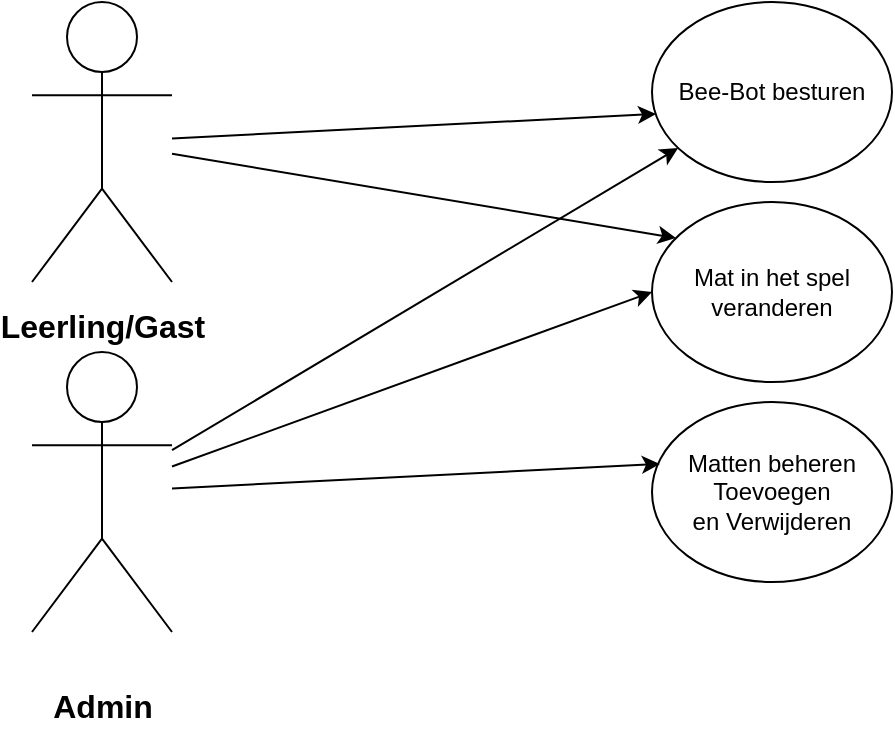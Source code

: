 <mxfile version="14.5.0" type="device"><diagram id="R2lEEEUBdFMjLlhIrx00" name="Page-1"><mxGraphModel dx="1422" dy="707" grid="1" gridSize="10" guides="1" tooltips="1" connect="1" arrows="1" fold="1" page="1" pageScale="1" pageWidth="850" pageHeight="1100" math="0" shadow="0" extFonts="Permanent Marker^https://fonts.googleapis.com/css?family=Permanent+Marker"><root><mxCell id="0"/><mxCell id="1" parent="0"/><object label="Actor" Leerling="" id="htRSiwiwy4oH9dhPjBbc-1"><mxCell style="shape=umlActor;verticalLabelPosition=bottom;verticalAlign=top;html=1;outlineConnect=0;fontFamily=Helvetica;noLabel=1;" vertex="1" parent="1"><mxGeometry x="40" y="40" width="70" height="140" as="geometry"/></mxCell></object><mxCell id="htRSiwiwy4oH9dhPjBbc-2" value="Actor" style="shape=umlActor;verticalLabelPosition=bottom;verticalAlign=top;html=1;outlineConnect=0;noLabel=1;" vertex="1" parent="1"><mxGeometry x="40" y="215" width="70" height="140" as="geometry"/></mxCell><mxCell id="htRSiwiwy4oH9dhPjBbc-5" value="&lt;font style=&quot;font-size: 16px&quot;&gt;Leerling/Gast&lt;/font&gt;" style="text;strokeColor=none;fillColor=none;html=1;fontSize=24;fontStyle=1;verticalAlign=middle;align=center;" vertex="1" parent="1"><mxGeometry x="25" y="180" width="100" height="40" as="geometry"/></mxCell><mxCell id="htRSiwiwy4oH9dhPjBbc-6" value="&lt;font style=&quot;font-size: 16px&quot;&gt;Admin&lt;/font&gt;" style="text;strokeColor=none;fillColor=none;html=1;fontSize=24;fontStyle=1;verticalAlign=middle;align=center;" vertex="1" parent="1"><mxGeometry x="25" y="370" width="100" height="40" as="geometry"/></mxCell><mxCell id="htRSiwiwy4oH9dhPjBbc-7" value="Bee-Bot besturen" style="ellipse;whiteSpace=wrap;html=1;fontFamily=Helvetica;" vertex="1" parent="1"><mxGeometry x="350" y="40" width="120" height="90" as="geometry"/></mxCell><mxCell id="htRSiwiwy4oH9dhPjBbc-9" value="Mat in het spel veranderen" style="ellipse;whiteSpace=wrap;html=1;fontFamily=Helvetica;" vertex="1" parent="1"><mxGeometry x="350" y="140" width="120" height="90" as="geometry"/></mxCell><mxCell id="htRSiwiwy4oH9dhPjBbc-10" value="&lt;div&gt;Matten beheren&lt;/div&gt;&lt;div&gt;Toevoegen&lt;/div&gt;&lt;div&gt;en Verwijderen&lt;br&gt;&lt;/div&gt;" style="ellipse;whiteSpace=wrap;html=1;fontFamily=Helvetica;" vertex="1" parent="1"><mxGeometry x="350" y="240" width="120" height="90" as="geometry"/></mxCell><mxCell id="htRSiwiwy4oH9dhPjBbc-12" value="" style="endArrow=classic;html=1;fontFamily=Helvetica;entryX=0.017;entryY=0.622;entryDx=0;entryDy=0;entryPerimeter=0;" edge="1" parent="1" source="htRSiwiwy4oH9dhPjBbc-1" target="htRSiwiwy4oH9dhPjBbc-7"><mxGeometry width="50" height="50" relative="1" as="geometry"><mxPoint x="130" y="100" as="sourcePoint"/><mxPoint x="330" y="100" as="targetPoint"/></mxGeometry></mxCell><mxCell id="htRSiwiwy4oH9dhPjBbc-13" value="" style="endArrow=classic;html=1;fontFamily=Helvetica;entryX=0.1;entryY=0.2;entryDx=0;entryDy=0;entryPerimeter=0;" edge="1" parent="1" source="htRSiwiwy4oH9dhPjBbc-1" target="htRSiwiwy4oH9dhPjBbc-9"><mxGeometry width="50" height="50" relative="1" as="geometry"><mxPoint x="140" y="110" as="sourcePoint"/><mxPoint x="340" y="180" as="targetPoint"/></mxGeometry></mxCell><mxCell id="htRSiwiwy4oH9dhPjBbc-14" value="" style="endArrow=classic;html=1;fontFamily=Helvetica;entryX=0.033;entryY=0.344;entryDx=0;entryDy=0;entryPerimeter=0;" edge="1" parent="1" source="htRSiwiwy4oH9dhPjBbc-2" target="htRSiwiwy4oH9dhPjBbc-10"><mxGeometry width="50" height="50" relative="1" as="geometry"><mxPoint x="120" y="320" as="sourcePoint"/><mxPoint x="340" y="290" as="targetPoint"/></mxGeometry></mxCell><mxCell id="htRSiwiwy4oH9dhPjBbc-15" value="" style="endArrow=classic;html=1;fontFamily=Helvetica;entryX=0;entryY=0.5;entryDx=0;entryDy=0;" edge="1" parent="1" source="htRSiwiwy4oH9dhPjBbc-2" target="htRSiwiwy4oH9dhPjBbc-9"><mxGeometry width="50" height="50" relative="1" as="geometry"><mxPoint x="120" y="284.5" as="sourcePoint"/><mxPoint x="340" y="200" as="targetPoint"/></mxGeometry></mxCell><mxCell id="htRSiwiwy4oH9dhPjBbc-16" value="" style="endArrow=classic;html=1;fontFamily=Helvetica;" edge="1" parent="1" source="htRSiwiwy4oH9dhPjBbc-2" target="htRSiwiwy4oH9dhPjBbc-7"><mxGeometry width="50" height="50" relative="1" as="geometry"><mxPoint x="120" y="242.25" as="sourcePoint"/><mxPoint x="340" y="157.75" as="targetPoint"/></mxGeometry></mxCell></root></mxGraphModel></diagram></mxfile>